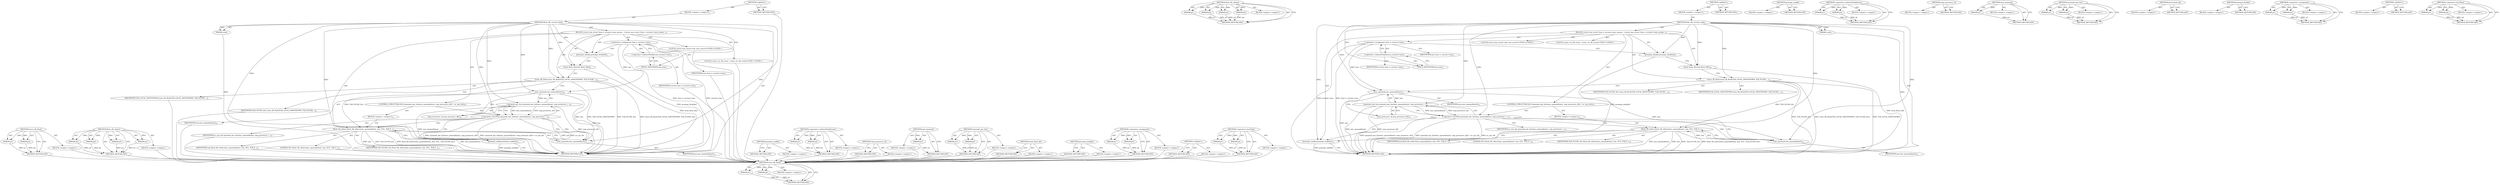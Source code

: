 digraph "&lt;operator&gt;.lessThan" {
vulnerable_75 [label=<(METHOD,trace_tlb_flush)>];
vulnerable_76 [label=<(PARAM,p1)>];
vulnerable_77 [label=<(PARAM,p2)>];
vulnerable_78 [label=<(BLOCK,&lt;empty&gt;,&lt;empty&gt;)>];
vulnerable_79 [label=<(METHOD_RETURN,ANY)>];
vulnerable_97 [label=<(METHOD,flush_tlb_others)>];
vulnerable_98 [label=<(PARAM,p1)>];
vulnerable_99 [label=<(PARAM,p2)>];
vulnerable_100 [label=<(PARAM,p3)>];
vulnerable_101 [label=<(PARAM,p4)>];
vulnerable_102 [label=<(BLOCK,&lt;empty&gt;,&lt;empty&gt;)>];
vulnerable_103 [label=<(METHOD_RETURN,ANY)>];
vulnerable_6 [label=<(METHOD,&lt;global&gt;)<SUB>1</SUB>>];
vulnerable_7 [label=<(BLOCK,&lt;empty&gt;,&lt;empty&gt;)<SUB>1</SUB>>];
vulnerable_8 [label=<(METHOD,flush_tlb_current_task)<SUB>1</SUB>>];
vulnerable_9 [label=<(PARAM,void)<SUB>1</SUB>>];
vulnerable_10 [label=<(BLOCK,{
	struct mm_struct *mm = current-&gt;mm;

 	preem...,{
	struct mm_struct *mm = current-&gt;mm;

 	preem...)<SUB>2</SUB>>];
vulnerable_11 [label="<(LOCAL,struct mm_struct* mm: mm_struct*)<SUB>3</SUB>>"];
vulnerable_12 [label=<(&lt;operator&gt;.assignment,*mm = current-&gt;mm)<SUB>3</SUB>>];
vulnerable_13 [label=<(IDENTIFIER,mm,*mm = current-&gt;mm)<SUB>3</SUB>>];
vulnerable_14 [label=<(&lt;operator&gt;.indirectFieldAccess,current-&gt;mm)<SUB>3</SUB>>];
vulnerable_15 [label=<(IDENTIFIER,current,*mm = current-&gt;mm)<SUB>3</SUB>>];
vulnerable_16 [label=<(FIELD_IDENTIFIER,mm,mm)<SUB>3</SUB>>];
vulnerable_17 [label=<(preempt_disable,preempt_disable())<SUB>5</SUB>>];
vulnerable_18 [label="<(LOCAL,count_vm_tlb_event : count_vm_tlb_event)<SUB>7</SUB>>"];
vulnerable_19 [label=<(local_flush_tlb,local_flush_tlb())<SUB>8</SUB>>];
vulnerable_20 [label=<(trace_tlb_flush,trace_tlb_flush(TLB_LOCAL_SHOOTDOWN, TLB_FLUSH_...)<SUB>9</SUB>>];
vulnerable_21 [label=<(IDENTIFIER,TLB_LOCAL_SHOOTDOWN,trace_tlb_flush(TLB_LOCAL_SHOOTDOWN, TLB_FLUSH_...)<SUB>9</SUB>>];
vulnerable_22 [label=<(IDENTIFIER,TLB_FLUSH_ALL,trace_tlb_flush(TLB_LOCAL_SHOOTDOWN, TLB_FLUSH_...)<SUB>9</SUB>>];
vulnerable_23 [label=<(CONTROL_STRUCTURE,IF,if (cpumask_any_but(mm_cpumask(mm), smp_processor_id()) &lt; nr_cpu_ids))<SUB>10</SUB>>];
vulnerable_24 [label=<(&lt;operator&gt;.lessThan,cpumask_any_but(mm_cpumask(mm), smp_processor_i...)<SUB>10</SUB>>];
vulnerable_25 [label=<(cpumask_any_but,cpumask_any_but(mm_cpumask(mm), smp_processor_i...)<SUB>10</SUB>>];
vulnerable_26 [label=<(mm_cpumask,mm_cpumask(mm))<SUB>10</SUB>>];
vulnerable_27 [label=<(IDENTIFIER,mm,mm_cpumask(mm))<SUB>10</SUB>>];
vulnerable_28 [label=<(smp_processor_id,smp_processor_id())<SUB>10</SUB>>];
vulnerable_29 [label=<(IDENTIFIER,nr_cpu_ids,cpumask_any_but(mm_cpumask(mm), smp_processor_i...)<SUB>10</SUB>>];
vulnerable_30 [label=<(BLOCK,&lt;empty&gt;,&lt;empty&gt;)<SUB>11</SUB>>];
vulnerable_31 [label=<(flush_tlb_others,flush_tlb_others(mm_cpumask(mm), mm, 0UL, TLB_F...)<SUB>11</SUB>>];
vulnerable_32 [label=<(mm_cpumask,mm_cpumask(mm))<SUB>11</SUB>>];
vulnerable_33 [label=<(IDENTIFIER,mm,mm_cpumask(mm))<SUB>11</SUB>>];
vulnerable_34 [label=<(IDENTIFIER,mm,flush_tlb_others(mm_cpumask(mm), mm, 0UL, TLB_F...)<SUB>11</SUB>>];
vulnerable_35 [label=<(LITERAL,0UL,flush_tlb_others(mm_cpumask(mm), mm, 0UL, TLB_F...)<SUB>11</SUB>>];
vulnerable_36 [label=<(IDENTIFIER,TLB_FLUSH_ALL,flush_tlb_others(mm_cpumask(mm), mm, 0UL, TLB_F...)<SUB>11</SUB>>];
vulnerable_37 [label=<(preempt_enable,preempt_enable())<SUB>12</SUB>>];
vulnerable_38 [label=<(METHOD_RETURN,void)<SUB>1</SUB>>];
vulnerable_40 [label=<(METHOD_RETURN,ANY)<SUB>1</SUB>>];
vulnerable_104 [label=<(METHOD,preempt_enable)>];
vulnerable_105 [label=<(BLOCK,&lt;empty&gt;,&lt;empty&gt;)>];
vulnerable_106 [label=<(METHOD_RETURN,ANY)>];
vulnerable_64 [label=<(METHOD,&lt;operator&gt;.indirectFieldAccess)>];
vulnerable_65 [label=<(PARAM,p1)>];
vulnerable_66 [label=<(PARAM,p2)>];
vulnerable_67 [label=<(BLOCK,&lt;empty&gt;,&lt;empty&gt;)>];
vulnerable_68 [label=<(METHOD_RETURN,ANY)>];
vulnerable_94 [label=<(METHOD,smp_processor_id)>];
vulnerable_95 [label=<(BLOCK,&lt;empty&gt;,&lt;empty&gt;)>];
vulnerable_96 [label=<(METHOD_RETURN,ANY)>];
vulnerable_90 [label=<(METHOD,mm_cpumask)>];
vulnerable_91 [label=<(PARAM,p1)>];
vulnerable_92 [label=<(BLOCK,&lt;empty&gt;,&lt;empty&gt;)>];
vulnerable_93 [label=<(METHOD_RETURN,ANY)>];
vulnerable_85 [label=<(METHOD,cpumask_any_but)>];
vulnerable_86 [label=<(PARAM,p1)>];
vulnerable_87 [label=<(PARAM,p2)>];
vulnerable_88 [label=<(BLOCK,&lt;empty&gt;,&lt;empty&gt;)>];
vulnerable_89 [label=<(METHOD_RETURN,ANY)>];
vulnerable_72 [label=<(METHOD,local_flush_tlb)>];
vulnerable_73 [label=<(BLOCK,&lt;empty&gt;,&lt;empty&gt;)>];
vulnerable_74 [label=<(METHOD_RETURN,ANY)>];
vulnerable_69 [label=<(METHOD,preempt_disable)>];
vulnerable_70 [label=<(BLOCK,&lt;empty&gt;,&lt;empty&gt;)>];
vulnerable_71 [label=<(METHOD_RETURN,ANY)>];
vulnerable_59 [label=<(METHOD,&lt;operator&gt;.assignment)>];
vulnerable_60 [label=<(PARAM,p1)>];
vulnerable_61 [label=<(PARAM,p2)>];
vulnerable_62 [label=<(BLOCK,&lt;empty&gt;,&lt;empty&gt;)>];
vulnerable_63 [label=<(METHOD_RETURN,ANY)>];
vulnerable_53 [label=<(METHOD,&lt;global&gt;)<SUB>1</SUB>>];
vulnerable_54 [label=<(BLOCK,&lt;empty&gt;,&lt;empty&gt;)>];
vulnerable_55 [label=<(METHOD_RETURN,ANY)>];
vulnerable_80 [label=<(METHOD,&lt;operator&gt;.lessThan)>];
vulnerable_81 [label=<(PARAM,p1)>];
vulnerable_82 [label=<(PARAM,p2)>];
vulnerable_83 [label=<(BLOCK,&lt;empty&gt;,&lt;empty&gt;)>];
vulnerable_84 [label=<(METHOD_RETURN,ANY)>];
fixed_75 [label=<(METHOD,trace_tlb_flush)>];
fixed_76 [label=<(PARAM,p1)>];
fixed_77 [label=<(PARAM,p2)>];
fixed_78 [label=<(BLOCK,&lt;empty&gt;,&lt;empty&gt;)>];
fixed_79 [label=<(METHOD_RETURN,ANY)>];
fixed_97 [label=<(METHOD,flush_tlb_others)>];
fixed_98 [label=<(PARAM,p1)>];
fixed_99 [label=<(PARAM,p2)>];
fixed_100 [label=<(PARAM,p3)>];
fixed_101 [label=<(PARAM,p4)>];
fixed_102 [label=<(BLOCK,&lt;empty&gt;,&lt;empty&gt;)>];
fixed_103 [label=<(METHOD_RETURN,ANY)>];
fixed_6 [label=<(METHOD,&lt;global&gt;)<SUB>1</SUB>>];
fixed_7 [label=<(BLOCK,&lt;empty&gt;,&lt;empty&gt;)<SUB>1</SUB>>];
fixed_8 [label=<(METHOD,flush_tlb_current_task)<SUB>1</SUB>>];
fixed_9 [label=<(PARAM,void)<SUB>1</SUB>>];
fixed_10 [label=<(BLOCK,{
	struct mm_struct *mm = current-&gt;mm;

 	preem...,{
	struct mm_struct *mm = current-&gt;mm;

 	preem...)<SUB>2</SUB>>];
fixed_11 [label="<(LOCAL,struct mm_struct* mm: mm_struct*)<SUB>3</SUB>>"];
fixed_12 [label=<(&lt;operator&gt;.assignment,*mm = current-&gt;mm)<SUB>3</SUB>>];
fixed_13 [label=<(IDENTIFIER,mm,*mm = current-&gt;mm)<SUB>3</SUB>>];
fixed_14 [label=<(&lt;operator&gt;.indirectFieldAccess,current-&gt;mm)<SUB>3</SUB>>];
fixed_15 [label=<(IDENTIFIER,current,*mm = current-&gt;mm)<SUB>3</SUB>>];
fixed_16 [label=<(FIELD_IDENTIFIER,mm,mm)<SUB>3</SUB>>];
fixed_17 [label=<(preempt_disable,preempt_disable())<SUB>5</SUB>>];
fixed_18 [label="<(LOCAL,count_vm_tlb_event : count_vm_tlb_event)<SUB>7</SUB>>"];
fixed_19 [label=<(local_flush_tlb,local_flush_tlb())<SUB>10</SUB>>];
fixed_20 [label=<(trace_tlb_flush,trace_tlb_flush(TLB_LOCAL_SHOOTDOWN, TLB_FLUSH_...)<SUB>12</SUB>>];
fixed_21 [label=<(IDENTIFIER,TLB_LOCAL_SHOOTDOWN,trace_tlb_flush(TLB_LOCAL_SHOOTDOWN, TLB_FLUSH_...)<SUB>12</SUB>>];
fixed_22 [label=<(IDENTIFIER,TLB_FLUSH_ALL,trace_tlb_flush(TLB_LOCAL_SHOOTDOWN, TLB_FLUSH_...)<SUB>12</SUB>>];
fixed_23 [label=<(CONTROL_STRUCTURE,IF,if (cpumask_any_but(mm_cpumask(mm), smp_processor_id()) &lt; nr_cpu_ids))<SUB>13</SUB>>];
fixed_24 [label=<(&lt;operator&gt;.lessThan,cpumask_any_but(mm_cpumask(mm), smp_processor_i...)<SUB>13</SUB>>];
fixed_25 [label=<(cpumask_any_but,cpumask_any_but(mm_cpumask(mm), smp_processor_i...)<SUB>13</SUB>>];
fixed_26 [label=<(mm_cpumask,mm_cpumask(mm))<SUB>13</SUB>>];
fixed_27 [label=<(IDENTIFIER,mm,mm_cpumask(mm))<SUB>13</SUB>>];
fixed_28 [label=<(smp_processor_id,smp_processor_id())<SUB>13</SUB>>];
fixed_29 [label=<(IDENTIFIER,nr_cpu_ids,cpumask_any_but(mm_cpumask(mm), smp_processor_i...)<SUB>13</SUB>>];
fixed_30 [label=<(BLOCK,&lt;empty&gt;,&lt;empty&gt;)<SUB>14</SUB>>];
fixed_31 [label=<(flush_tlb_others,flush_tlb_others(mm_cpumask(mm), mm, 0UL, TLB_F...)<SUB>14</SUB>>];
fixed_32 [label=<(mm_cpumask,mm_cpumask(mm))<SUB>14</SUB>>];
fixed_33 [label=<(IDENTIFIER,mm,mm_cpumask(mm))<SUB>14</SUB>>];
fixed_34 [label=<(IDENTIFIER,mm,flush_tlb_others(mm_cpumask(mm), mm, 0UL, TLB_F...)<SUB>14</SUB>>];
fixed_35 [label=<(LITERAL,0UL,flush_tlb_others(mm_cpumask(mm), mm, 0UL, TLB_F...)<SUB>14</SUB>>];
fixed_36 [label=<(IDENTIFIER,TLB_FLUSH_ALL,flush_tlb_others(mm_cpumask(mm), mm, 0UL, TLB_F...)<SUB>14</SUB>>];
fixed_37 [label=<(preempt_enable,preempt_enable())<SUB>15</SUB>>];
fixed_38 [label=<(METHOD_RETURN,void)<SUB>1</SUB>>];
fixed_40 [label=<(METHOD_RETURN,ANY)<SUB>1</SUB>>];
fixed_104 [label=<(METHOD,preempt_enable)>];
fixed_105 [label=<(BLOCK,&lt;empty&gt;,&lt;empty&gt;)>];
fixed_106 [label=<(METHOD_RETURN,ANY)>];
fixed_64 [label=<(METHOD,&lt;operator&gt;.indirectFieldAccess)>];
fixed_65 [label=<(PARAM,p1)>];
fixed_66 [label=<(PARAM,p2)>];
fixed_67 [label=<(BLOCK,&lt;empty&gt;,&lt;empty&gt;)>];
fixed_68 [label=<(METHOD_RETURN,ANY)>];
fixed_94 [label=<(METHOD,smp_processor_id)>];
fixed_95 [label=<(BLOCK,&lt;empty&gt;,&lt;empty&gt;)>];
fixed_96 [label=<(METHOD_RETURN,ANY)>];
fixed_90 [label=<(METHOD,mm_cpumask)>];
fixed_91 [label=<(PARAM,p1)>];
fixed_92 [label=<(BLOCK,&lt;empty&gt;,&lt;empty&gt;)>];
fixed_93 [label=<(METHOD_RETURN,ANY)>];
fixed_85 [label=<(METHOD,cpumask_any_but)>];
fixed_86 [label=<(PARAM,p1)>];
fixed_87 [label=<(PARAM,p2)>];
fixed_88 [label=<(BLOCK,&lt;empty&gt;,&lt;empty&gt;)>];
fixed_89 [label=<(METHOD_RETURN,ANY)>];
fixed_72 [label=<(METHOD,local_flush_tlb)>];
fixed_73 [label=<(BLOCK,&lt;empty&gt;,&lt;empty&gt;)>];
fixed_74 [label=<(METHOD_RETURN,ANY)>];
fixed_69 [label=<(METHOD,preempt_disable)>];
fixed_70 [label=<(BLOCK,&lt;empty&gt;,&lt;empty&gt;)>];
fixed_71 [label=<(METHOD_RETURN,ANY)>];
fixed_59 [label=<(METHOD,&lt;operator&gt;.assignment)>];
fixed_60 [label=<(PARAM,p1)>];
fixed_61 [label=<(PARAM,p2)>];
fixed_62 [label=<(BLOCK,&lt;empty&gt;,&lt;empty&gt;)>];
fixed_63 [label=<(METHOD_RETURN,ANY)>];
fixed_53 [label=<(METHOD,&lt;global&gt;)<SUB>1</SUB>>];
fixed_54 [label=<(BLOCK,&lt;empty&gt;,&lt;empty&gt;)>];
fixed_55 [label=<(METHOD_RETURN,ANY)>];
fixed_80 [label=<(METHOD,&lt;operator&gt;.lessThan)>];
fixed_81 [label=<(PARAM,p1)>];
fixed_82 [label=<(PARAM,p2)>];
fixed_83 [label=<(BLOCK,&lt;empty&gt;,&lt;empty&gt;)>];
fixed_84 [label=<(METHOD_RETURN,ANY)>];
vulnerable_75 -> vulnerable_76  [key=0, label="AST: "];
vulnerable_75 -> vulnerable_76  [key=1, label="DDG: "];
vulnerable_75 -> vulnerable_78  [key=0, label="AST: "];
vulnerable_75 -> vulnerable_77  [key=0, label="AST: "];
vulnerable_75 -> vulnerable_77  [key=1, label="DDG: "];
vulnerable_75 -> vulnerable_79  [key=0, label="AST: "];
vulnerable_75 -> vulnerable_79  [key=1, label="CFG: "];
vulnerable_76 -> vulnerable_79  [key=0, label="DDG: p1"];
vulnerable_77 -> vulnerable_79  [key=0, label="DDG: p2"];
vulnerable_78 -> fixed_75  [key=0];
vulnerable_79 -> fixed_75  [key=0];
vulnerable_97 -> vulnerable_98  [key=0, label="AST: "];
vulnerable_97 -> vulnerable_98  [key=1, label="DDG: "];
vulnerable_97 -> vulnerable_102  [key=0, label="AST: "];
vulnerable_97 -> vulnerable_99  [key=0, label="AST: "];
vulnerable_97 -> vulnerable_99  [key=1, label="DDG: "];
vulnerable_97 -> vulnerable_103  [key=0, label="AST: "];
vulnerable_97 -> vulnerable_103  [key=1, label="CFG: "];
vulnerable_97 -> vulnerable_100  [key=0, label="AST: "];
vulnerable_97 -> vulnerable_100  [key=1, label="DDG: "];
vulnerable_97 -> vulnerable_101  [key=0, label="AST: "];
vulnerable_97 -> vulnerable_101  [key=1, label="DDG: "];
vulnerable_98 -> vulnerable_103  [key=0, label="DDG: p1"];
vulnerable_99 -> vulnerable_103  [key=0, label="DDG: p2"];
vulnerable_100 -> vulnerable_103  [key=0, label="DDG: p3"];
vulnerable_101 -> vulnerable_103  [key=0, label="DDG: p4"];
vulnerable_102 -> fixed_75  [key=0];
vulnerable_103 -> fixed_75  [key=0];
vulnerable_6 -> vulnerable_7  [key=0, label="AST: "];
vulnerable_6 -> vulnerable_40  [key=0, label="AST: "];
vulnerable_6 -> vulnerable_40  [key=1, label="CFG: "];
vulnerable_7 -> vulnerable_8  [key=0, label="AST: "];
vulnerable_8 -> vulnerable_9  [key=0, label="AST: "];
vulnerable_8 -> vulnerable_9  [key=1, label="DDG: "];
vulnerable_8 -> vulnerable_10  [key=0, label="AST: "];
vulnerable_8 -> vulnerable_38  [key=0, label="AST: "];
vulnerable_8 -> vulnerable_16  [key=0, label="CFG: "];
vulnerable_8 -> vulnerable_17  [key=0, label="DDG: "];
vulnerable_8 -> vulnerable_19  [key=0, label="DDG: "];
vulnerable_8 -> vulnerable_37  [key=0, label="DDG: "];
vulnerable_8 -> vulnerable_20  [key=0, label="DDG: "];
vulnerable_8 -> vulnerable_24  [key=0, label="DDG: "];
vulnerable_8 -> vulnerable_25  [key=0, label="DDG: "];
vulnerable_8 -> vulnerable_31  [key=0, label="DDG: "];
vulnerable_8 -> vulnerable_26  [key=0, label="DDG: "];
vulnerable_8 -> vulnerable_32  [key=0, label="DDG: "];
vulnerable_9 -> vulnerable_38  [key=0, label="DDG: "];
vulnerable_10 -> vulnerable_11  [key=0, label="AST: "];
vulnerable_10 -> vulnerable_12  [key=0, label="AST: "];
vulnerable_10 -> vulnerable_17  [key=0, label="AST: "];
vulnerable_10 -> vulnerable_18  [key=0, label="AST: "];
vulnerable_10 -> vulnerable_19  [key=0, label="AST: "];
vulnerable_10 -> vulnerable_20  [key=0, label="AST: "];
vulnerable_10 -> vulnerable_23  [key=0, label="AST: "];
vulnerable_10 -> vulnerable_37  [key=0, label="AST: "];
vulnerable_11 -> fixed_75  [key=0];
vulnerable_12 -> vulnerable_13  [key=0, label="AST: "];
vulnerable_12 -> vulnerable_14  [key=0, label="AST: "];
vulnerable_12 -> vulnerable_17  [key=0, label="CFG: "];
vulnerable_12 -> vulnerable_38  [key=0, label="DDG: current-&gt;mm"];
vulnerable_12 -> vulnerable_38  [key=1, label="DDG: *mm = current-&gt;mm"];
vulnerable_12 -> vulnerable_26  [key=0, label="DDG: mm"];
vulnerable_13 -> fixed_75  [key=0];
vulnerable_14 -> vulnerable_15  [key=0, label="AST: "];
vulnerable_14 -> vulnerable_16  [key=0, label="AST: "];
vulnerable_14 -> vulnerable_12  [key=0, label="CFG: "];
vulnerable_15 -> fixed_75  [key=0];
vulnerable_16 -> vulnerable_14  [key=0, label="CFG: "];
vulnerable_17 -> vulnerable_19  [key=0, label="CFG: "];
vulnerable_17 -> vulnerable_38  [key=0, label="DDG: preempt_disable()"];
vulnerable_18 -> fixed_75  [key=0];
vulnerable_19 -> vulnerable_20  [key=0, label="CFG: "];
vulnerable_19 -> vulnerable_38  [key=0, label="DDG: local_flush_tlb()"];
vulnerable_20 -> vulnerable_21  [key=0, label="AST: "];
vulnerable_20 -> vulnerable_22  [key=0, label="AST: "];
vulnerable_20 -> vulnerable_26  [key=0, label="CFG: "];
vulnerable_20 -> vulnerable_38  [key=0, label="DDG: TLB_FLUSH_ALL"];
vulnerable_20 -> vulnerable_38  [key=1, label="DDG: trace_tlb_flush(TLB_LOCAL_SHOOTDOWN, TLB_FLUSH_ALL)"];
vulnerable_20 -> vulnerable_38  [key=2, label="DDG: TLB_LOCAL_SHOOTDOWN"];
vulnerable_20 -> vulnerable_31  [key=0, label="DDG: TLB_FLUSH_ALL"];
vulnerable_21 -> fixed_75  [key=0];
vulnerable_22 -> fixed_75  [key=0];
vulnerable_23 -> vulnerable_24  [key=0, label="AST: "];
vulnerable_23 -> vulnerable_30  [key=0, label="AST: "];
vulnerable_24 -> vulnerable_25  [key=0, label="AST: "];
vulnerable_24 -> vulnerable_29  [key=0, label="AST: "];
vulnerable_24 -> vulnerable_37  [key=0, label="CFG: "];
vulnerable_24 -> vulnerable_32  [key=0, label="CFG: "];
vulnerable_24 -> vulnerable_32  [key=1, label="CDG: "];
vulnerable_24 -> vulnerable_38  [key=0, label="DDG: cpumask_any_but(mm_cpumask(mm), smp_processor_id())"];
vulnerable_24 -> vulnerable_38  [key=1, label="DDG: cpumask_any_but(mm_cpumask(mm), smp_processor_id()) &lt; nr_cpu_ids"];
vulnerable_24 -> vulnerable_38  [key=2, label="DDG: nr_cpu_ids"];
vulnerable_24 -> vulnerable_31  [key=0, label="CDG: "];
vulnerable_25 -> vulnerable_26  [key=0, label="AST: "];
vulnerable_25 -> vulnerable_28  [key=0, label="AST: "];
vulnerable_25 -> vulnerable_24  [key=0, label="CFG: "];
vulnerable_25 -> vulnerable_24  [key=1, label="DDG: mm_cpumask(mm)"];
vulnerable_25 -> vulnerable_24  [key=2, label="DDG: smp_processor_id()"];
vulnerable_25 -> vulnerable_38  [key=0, label="DDG: mm_cpumask(mm)"];
vulnerable_25 -> vulnerable_38  [key=1, label="DDG: smp_processor_id()"];
vulnerable_26 -> vulnerable_27  [key=0, label="AST: "];
vulnerable_26 -> vulnerable_28  [key=0, label="CFG: "];
vulnerable_26 -> vulnerable_38  [key=0, label="DDG: mm"];
vulnerable_26 -> vulnerable_25  [key=0, label="DDG: mm"];
vulnerable_26 -> vulnerable_32  [key=0, label="DDG: mm"];
vulnerable_27 -> fixed_75  [key=0];
vulnerable_28 -> vulnerable_25  [key=0, label="CFG: "];
vulnerable_29 -> fixed_75  [key=0];
vulnerable_30 -> vulnerable_31  [key=0, label="AST: "];
vulnerable_31 -> vulnerable_32  [key=0, label="AST: "];
vulnerable_31 -> vulnerable_34  [key=0, label="AST: "];
vulnerable_31 -> vulnerable_35  [key=0, label="AST: "];
vulnerable_31 -> vulnerable_36  [key=0, label="AST: "];
vulnerable_31 -> vulnerable_37  [key=0, label="CFG: "];
vulnerable_31 -> vulnerable_38  [key=0, label="DDG: mm_cpumask(mm)"];
vulnerable_31 -> vulnerable_38  [key=1, label="DDG: mm"];
vulnerable_31 -> vulnerable_38  [key=2, label="DDG: TLB_FLUSH_ALL"];
vulnerable_31 -> vulnerable_38  [key=3, label="DDG: flush_tlb_others(mm_cpumask(mm), mm, 0UL, TLB_FLUSH_ALL)"];
vulnerable_32 -> vulnerable_33  [key=0, label="AST: "];
vulnerable_32 -> vulnerable_31  [key=0, label="CFG: "];
vulnerable_32 -> vulnerable_31  [key=1, label="DDG: mm"];
vulnerable_33 -> fixed_75  [key=0];
vulnerable_34 -> fixed_75  [key=0];
vulnerable_35 -> fixed_75  [key=0];
vulnerable_36 -> fixed_75  [key=0];
vulnerable_37 -> vulnerable_38  [key=0, label="CFG: "];
vulnerable_37 -> vulnerable_38  [key=1, label="DDG: preempt_enable()"];
vulnerable_38 -> fixed_75  [key=0];
vulnerable_40 -> fixed_75  [key=0];
vulnerable_104 -> vulnerable_105  [key=0, label="AST: "];
vulnerable_104 -> vulnerable_106  [key=0, label="AST: "];
vulnerable_104 -> vulnerable_106  [key=1, label="CFG: "];
vulnerable_105 -> fixed_75  [key=0];
vulnerable_106 -> fixed_75  [key=0];
vulnerable_64 -> vulnerable_65  [key=0, label="AST: "];
vulnerable_64 -> vulnerable_65  [key=1, label="DDG: "];
vulnerable_64 -> vulnerable_67  [key=0, label="AST: "];
vulnerable_64 -> vulnerable_66  [key=0, label="AST: "];
vulnerable_64 -> vulnerable_66  [key=1, label="DDG: "];
vulnerable_64 -> vulnerable_68  [key=0, label="AST: "];
vulnerable_64 -> vulnerable_68  [key=1, label="CFG: "];
vulnerable_65 -> vulnerable_68  [key=0, label="DDG: p1"];
vulnerable_66 -> vulnerable_68  [key=0, label="DDG: p2"];
vulnerable_67 -> fixed_75  [key=0];
vulnerable_68 -> fixed_75  [key=0];
vulnerable_94 -> vulnerable_95  [key=0, label="AST: "];
vulnerable_94 -> vulnerable_96  [key=0, label="AST: "];
vulnerable_94 -> vulnerable_96  [key=1, label="CFG: "];
vulnerable_95 -> fixed_75  [key=0];
vulnerable_96 -> fixed_75  [key=0];
vulnerable_90 -> vulnerable_91  [key=0, label="AST: "];
vulnerable_90 -> vulnerable_91  [key=1, label="DDG: "];
vulnerable_90 -> vulnerable_92  [key=0, label="AST: "];
vulnerable_90 -> vulnerable_93  [key=0, label="AST: "];
vulnerable_90 -> vulnerable_93  [key=1, label="CFG: "];
vulnerable_91 -> vulnerable_93  [key=0, label="DDG: p1"];
vulnerable_92 -> fixed_75  [key=0];
vulnerable_93 -> fixed_75  [key=0];
vulnerable_85 -> vulnerable_86  [key=0, label="AST: "];
vulnerable_85 -> vulnerable_86  [key=1, label="DDG: "];
vulnerable_85 -> vulnerable_88  [key=0, label="AST: "];
vulnerable_85 -> vulnerable_87  [key=0, label="AST: "];
vulnerable_85 -> vulnerable_87  [key=1, label="DDG: "];
vulnerable_85 -> vulnerable_89  [key=0, label="AST: "];
vulnerable_85 -> vulnerable_89  [key=1, label="CFG: "];
vulnerable_86 -> vulnerable_89  [key=0, label="DDG: p1"];
vulnerable_87 -> vulnerable_89  [key=0, label="DDG: p2"];
vulnerable_88 -> fixed_75  [key=0];
vulnerable_89 -> fixed_75  [key=0];
vulnerable_72 -> vulnerable_73  [key=0, label="AST: "];
vulnerable_72 -> vulnerable_74  [key=0, label="AST: "];
vulnerable_72 -> vulnerable_74  [key=1, label="CFG: "];
vulnerable_73 -> fixed_75  [key=0];
vulnerable_74 -> fixed_75  [key=0];
vulnerable_69 -> vulnerable_70  [key=0, label="AST: "];
vulnerable_69 -> vulnerable_71  [key=0, label="AST: "];
vulnerable_69 -> vulnerable_71  [key=1, label="CFG: "];
vulnerable_70 -> fixed_75  [key=0];
vulnerable_71 -> fixed_75  [key=0];
vulnerable_59 -> vulnerable_60  [key=0, label="AST: "];
vulnerable_59 -> vulnerable_60  [key=1, label="DDG: "];
vulnerable_59 -> vulnerable_62  [key=0, label="AST: "];
vulnerable_59 -> vulnerable_61  [key=0, label="AST: "];
vulnerable_59 -> vulnerable_61  [key=1, label="DDG: "];
vulnerable_59 -> vulnerable_63  [key=0, label="AST: "];
vulnerable_59 -> vulnerable_63  [key=1, label="CFG: "];
vulnerable_60 -> vulnerable_63  [key=0, label="DDG: p1"];
vulnerable_61 -> vulnerable_63  [key=0, label="DDG: p2"];
vulnerable_62 -> fixed_75  [key=0];
vulnerable_63 -> fixed_75  [key=0];
vulnerable_53 -> vulnerable_54  [key=0, label="AST: "];
vulnerable_53 -> vulnerable_55  [key=0, label="AST: "];
vulnerable_53 -> vulnerable_55  [key=1, label="CFG: "];
vulnerable_54 -> fixed_75  [key=0];
vulnerable_55 -> fixed_75  [key=0];
vulnerable_80 -> vulnerable_81  [key=0, label="AST: "];
vulnerable_80 -> vulnerable_81  [key=1, label="DDG: "];
vulnerable_80 -> vulnerable_83  [key=0, label="AST: "];
vulnerable_80 -> vulnerable_82  [key=0, label="AST: "];
vulnerable_80 -> vulnerable_82  [key=1, label="DDG: "];
vulnerable_80 -> vulnerable_84  [key=0, label="AST: "];
vulnerable_80 -> vulnerable_84  [key=1, label="CFG: "];
vulnerable_81 -> vulnerable_84  [key=0, label="DDG: p1"];
vulnerable_82 -> vulnerable_84  [key=0, label="DDG: p2"];
vulnerable_83 -> fixed_75  [key=0];
vulnerable_84 -> fixed_75  [key=0];
fixed_75 -> fixed_76  [key=0, label="AST: "];
fixed_75 -> fixed_76  [key=1, label="DDG: "];
fixed_75 -> fixed_78  [key=0, label="AST: "];
fixed_75 -> fixed_77  [key=0, label="AST: "];
fixed_75 -> fixed_77  [key=1, label="DDG: "];
fixed_75 -> fixed_79  [key=0, label="AST: "];
fixed_75 -> fixed_79  [key=1, label="CFG: "];
fixed_76 -> fixed_79  [key=0, label="DDG: p1"];
fixed_77 -> fixed_79  [key=0, label="DDG: p2"];
fixed_97 -> fixed_98  [key=0, label="AST: "];
fixed_97 -> fixed_98  [key=1, label="DDG: "];
fixed_97 -> fixed_102  [key=0, label="AST: "];
fixed_97 -> fixed_99  [key=0, label="AST: "];
fixed_97 -> fixed_99  [key=1, label="DDG: "];
fixed_97 -> fixed_103  [key=0, label="AST: "];
fixed_97 -> fixed_103  [key=1, label="CFG: "];
fixed_97 -> fixed_100  [key=0, label="AST: "];
fixed_97 -> fixed_100  [key=1, label="DDG: "];
fixed_97 -> fixed_101  [key=0, label="AST: "];
fixed_97 -> fixed_101  [key=1, label="DDG: "];
fixed_98 -> fixed_103  [key=0, label="DDG: p1"];
fixed_99 -> fixed_103  [key=0, label="DDG: p2"];
fixed_100 -> fixed_103  [key=0, label="DDG: p3"];
fixed_101 -> fixed_103  [key=0, label="DDG: p4"];
fixed_6 -> fixed_7  [key=0, label="AST: "];
fixed_6 -> fixed_40  [key=0, label="AST: "];
fixed_6 -> fixed_40  [key=1, label="CFG: "];
fixed_7 -> fixed_8  [key=0, label="AST: "];
fixed_8 -> fixed_9  [key=0, label="AST: "];
fixed_8 -> fixed_9  [key=1, label="DDG: "];
fixed_8 -> fixed_10  [key=0, label="AST: "];
fixed_8 -> fixed_38  [key=0, label="AST: "];
fixed_8 -> fixed_16  [key=0, label="CFG: "];
fixed_8 -> fixed_17  [key=0, label="DDG: "];
fixed_8 -> fixed_19  [key=0, label="DDG: "];
fixed_8 -> fixed_37  [key=0, label="DDG: "];
fixed_8 -> fixed_20  [key=0, label="DDG: "];
fixed_8 -> fixed_24  [key=0, label="DDG: "];
fixed_8 -> fixed_25  [key=0, label="DDG: "];
fixed_8 -> fixed_31  [key=0, label="DDG: "];
fixed_8 -> fixed_26  [key=0, label="DDG: "];
fixed_8 -> fixed_32  [key=0, label="DDG: "];
fixed_9 -> fixed_38  [key=0, label="DDG: "];
fixed_10 -> fixed_11  [key=0, label="AST: "];
fixed_10 -> fixed_12  [key=0, label="AST: "];
fixed_10 -> fixed_17  [key=0, label="AST: "];
fixed_10 -> fixed_18  [key=0, label="AST: "];
fixed_10 -> fixed_19  [key=0, label="AST: "];
fixed_10 -> fixed_20  [key=0, label="AST: "];
fixed_10 -> fixed_23  [key=0, label="AST: "];
fixed_10 -> fixed_37  [key=0, label="AST: "];
fixed_12 -> fixed_13  [key=0, label="AST: "];
fixed_12 -> fixed_14  [key=0, label="AST: "];
fixed_12 -> fixed_17  [key=0, label="CFG: "];
fixed_12 -> fixed_38  [key=0, label="DDG: current-&gt;mm"];
fixed_12 -> fixed_38  [key=1, label="DDG: *mm = current-&gt;mm"];
fixed_12 -> fixed_26  [key=0, label="DDG: mm"];
fixed_14 -> fixed_15  [key=0, label="AST: "];
fixed_14 -> fixed_16  [key=0, label="AST: "];
fixed_14 -> fixed_12  [key=0, label="CFG: "];
fixed_16 -> fixed_14  [key=0, label="CFG: "];
fixed_17 -> fixed_19  [key=0, label="CFG: "];
fixed_17 -> fixed_38  [key=0, label="DDG: preempt_disable()"];
fixed_19 -> fixed_20  [key=0, label="CFG: "];
fixed_19 -> fixed_38  [key=0, label="DDG: local_flush_tlb()"];
fixed_20 -> fixed_21  [key=0, label="AST: "];
fixed_20 -> fixed_22  [key=0, label="AST: "];
fixed_20 -> fixed_26  [key=0, label="CFG: "];
fixed_20 -> fixed_38  [key=0, label="DDG: TLB_FLUSH_ALL"];
fixed_20 -> fixed_38  [key=1, label="DDG: trace_tlb_flush(TLB_LOCAL_SHOOTDOWN, TLB_FLUSH_ALL)"];
fixed_20 -> fixed_38  [key=2, label="DDG: TLB_LOCAL_SHOOTDOWN"];
fixed_20 -> fixed_31  [key=0, label="DDG: TLB_FLUSH_ALL"];
fixed_23 -> fixed_24  [key=0, label="AST: "];
fixed_23 -> fixed_30  [key=0, label="AST: "];
fixed_24 -> fixed_25  [key=0, label="AST: "];
fixed_24 -> fixed_29  [key=0, label="AST: "];
fixed_24 -> fixed_37  [key=0, label="CFG: "];
fixed_24 -> fixed_32  [key=0, label="CFG: "];
fixed_24 -> fixed_32  [key=1, label="CDG: "];
fixed_24 -> fixed_38  [key=0, label="DDG: cpumask_any_but(mm_cpumask(mm), smp_processor_id())"];
fixed_24 -> fixed_38  [key=1, label="DDG: cpumask_any_but(mm_cpumask(mm), smp_processor_id()) &lt; nr_cpu_ids"];
fixed_24 -> fixed_38  [key=2, label="DDG: nr_cpu_ids"];
fixed_24 -> fixed_31  [key=0, label="CDG: "];
fixed_25 -> fixed_26  [key=0, label="AST: "];
fixed_25 -> fixed_28  [key=0, label="AST: "];
fixed_25 -> fixed_24  [key=0, label="CFG: "];
fixed_25 -> fixed_24  [key=1, label="DDG: mm_cpumask(mm)"];
fixed_25 -> fixed_24  [key=2, label="DDG: smp_processor_id()"];
fixed_25 -> fixed_38  [key=0, label="DDG: mm_cpumask(mm)"];
fixed_25 -> fixed_38  [key=1, label="DDG: smp_processor_id()"];
fixed_26 -> fixed_27  [key=0, label="AST: "];
fixed_26 -> fixed_28  [key=0, label="CFG: "];
fixed_26 -> fixed_38  [key=0, label="DDG: mm"];
fixed_26 -> fixed_25  [key=0, label="DDG: mm"];
fixed_26 -> fixed_32  [key=0, label="DDG: mm"];
fixed_28 -> fixed_25  [key=0, label="CFG: "];
fixed_30 -> fixed_31  [key=0, label="AST: "];
fixed_31 -> fixed_32  [key=0, label="AST: "];
fixed_31 -> fixed_34  [key=0, label="AST: "];
fixed_31 -> fixed_35  [key=0, label="AST: "];
fixed_31 -> fixed_36  [key=0, label="AST: "];
fixed_31 -> fixed_37  [key=0, label="CFG: "];
fixed_31 -> fixed_38  [key=0, label="DDG: mm_cpumask(mm)"];
fixed_31 -> fixed_38  [key=1, label="DDG: mm"];
fixed_31 -> fixed_38  [key=2, label="DDG: TLB_FLUSH_ALL"];
fixed_31 -> fixed_38  [key=3, label="DDG: flush_tlb_others(mm_cpumask(mm), mm, 0UL, TLB_FLUSH_ALL)"];
fixed_32 -> fixed_33  [key=0, label="AST: "];
fixed_32 -> fixed_31  [key=0, label="CFG: "];
fixed_32 -> fixed_31  [key=1, label="DDG: mm"];
fixed_37 -> fixed_38  [key=0, label="CFG: "];
fixed_37 -> fixed_38  [key=1, label="DDG: preempt_enable()"];
fixed_104 -> fixed_105  [key=0, label="AST: "];
fixed_104 -> fixed_106  [key=0, label="AST: "];
fixed_104 -> fixed_106  [key=1, label="CFG: "];
fixed_64 -> fixed_65  [key=0, label="AST: "];
fixed_64 -> fixed_65  [key=1, label="DDG: "];
fixed_64 -> fixed_67  [key=0, label="AST: "];
fixed_64 -> fixed_66  [key=0, label="AST: "];
fixed_64 -> fixed_66  [key=1, label="DDG: "];
fixed_64 -> fixed_68  [key=0, label="AST: "];
fixed_64 -> fixed_68  [key=1, label="CFG: "];
fixed_65 -> fixed_68  [key=0, label="DDG: p1"];
fixed_66 -> fixed_68  [key=0, label="DDG: p2"];
fixed_94 -> fixed_95  [key=0, label="AST: "];
fixed_94 -> fixed_96  [key=0, label="AST: "];
fixed_94 -> fixed_96  [key=1, label="CFG: "];
fixed_90 -> fixed_91  [key=0, label="AST: "];
fixed_90 -> fixed_91  [key=1, label="DDG: "];
fixed_90 -> fixed_92  [key=0, label="AST: "];
fixed_90 -> fixed_93  [key=0, label="AST: "];
fixed_90 -> fixed_93  [key=1, label="CFG: "];
fixed_91 -> fixed_93  [key=0, label="DDG: p1"];
fixed_85 -> fixed_86  [key=0, label="AST: "];
fixed_85 -> fixed_86  [key=1, label="DDG: "];
fixed_85 -> fixed_88  [key=0, label="AST: "];
fixed_85 -> fixed_87  [key=0, label="AST: "];
fixed_85 -> fixed_87  [key=1, label="DDG: "];
fixed_85 -> fixed_89  [key=0, label="AST: "];
fixed_85 -> fixed_89  [key=1, label="CFG: "];
fixed_86 -> fixed_89  [key=0, label="DDG: p1"];
fixed_87 -> fixed_89  [key=0, label="DDG: p2"];
fixed_72 -> fixed_73  [key=0, label="AST: "];
fixed_72 -> fixed_74  [key=0, label="AST: "];
fixed_72 -> fixed_74  [key=1, label="CFG: "];
fixed_69 -> fixed_70  [key=0, label="AST: "];
fixed_69 -> fixed_71  [key=0, label="AST: "];
fixed_69 -> fixed_71  [key=1, label="CFG: "];
fixed_59 -> fixed_60  [key=0, label="AST: "];
fixed_59 -> fixed_60  [key=1, label="DDG: "];
fixed_59 -> fixed_62  [key=0, label="AST: "];
fixed_59 -> fixed_61  [key=0, label="AST: "];
fixed_59 -> fixed_61  [key=1, label="DDG: "];
fixed_59 -> fixed_63  [key=0, label="AST: "];
fixed_59 -> fixed_63  [key=1, label="CFG: "];
fixed_60 -> fixed_63  [key=0, label="DDG: p1"];
fixed_61 -> fixed_63  [key=0, label="DDG: p2"];
fixed_53 -> fixed_54  [key=0, label="AST: "];
fixed_53 -> fixed_55  [key=0, label="AST: "];
fixed_53 -> fixed_55  [key=1, label="CFG: "];
fixed_80 -> fixed_81  [key=0, label="AST: "];
fixed_80 -> fixed_81  [key=1, label="DDG: "];
fixed_80 -> fixed_83  [key=0, label="AST: "];
fixed_80 -> fixed_82  [key=0, label="AST: "];
fixed_80 -> fixed_82  [key=1, label="DDG: "];
fixed_80 -> fixed_84  [key=0, label="AST: "];
fixed_80 -> fixed_84  [key=1, label="CFG: "];
fixed_81 -> fixed_84  [key=0, label="DDG: p1"];
fixed_82 -> fixed_84  [key=0, label="DDG: p2"];
}
